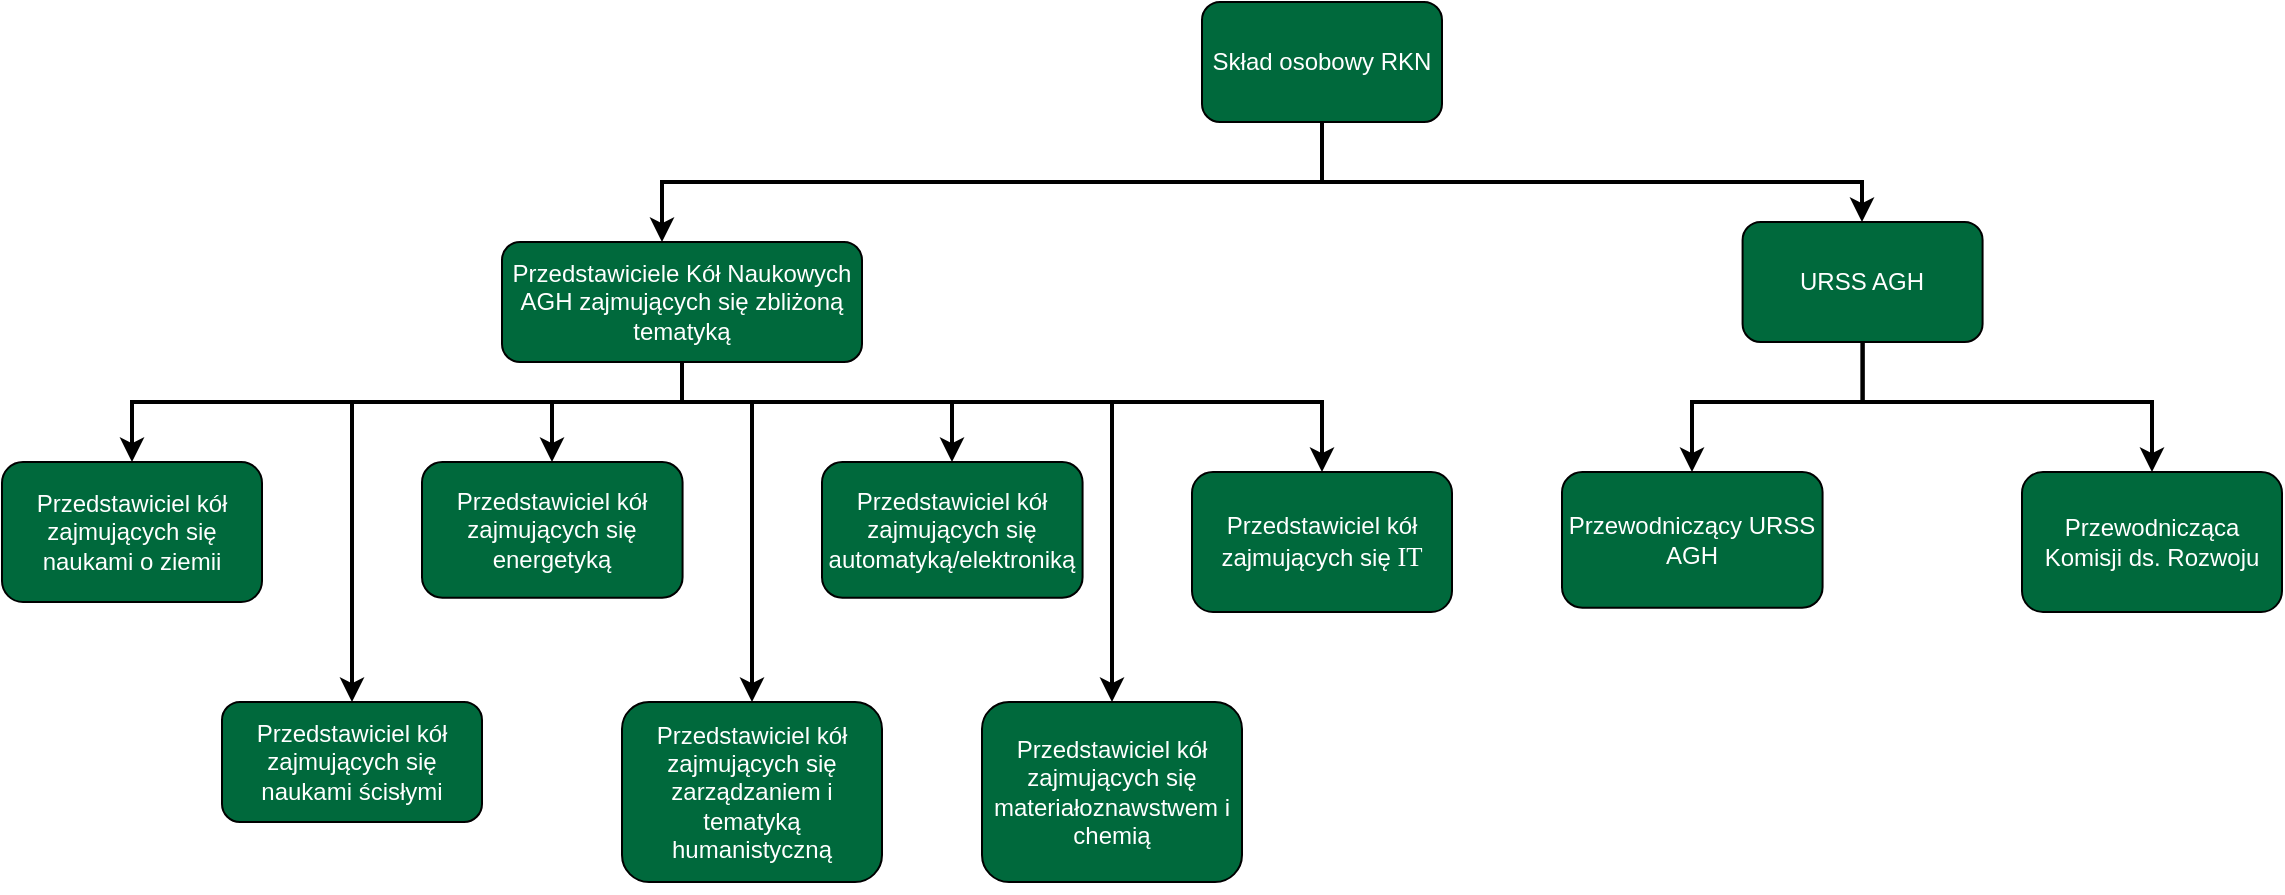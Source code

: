 <mxfile version="13.8.2" type="github">
  <diagram id="prtHgNgQTEPvFCAcTncT" name="Page-1">
    <mxGraphModel dx="2889" dy="1122" grid="1" gridSize="10" guides="1" tooltips="1" connect="1" arrows="1" fold="1" page="1" pageScale="1" pageWidth="827" pageHeight="1169" math="0" shadow="0">
      <root>
        <mxCell id="0" />
        <mxCell id="1" parent="0" />
        <mxCell id="IkY961-aOnDu3_AoUEnE-76" style="edgeStyle=orthogonalEdgeStyle;rounded=0;orthogonalLoop=1;jettySize=auto;html=1;strokeWidth=2;" edge="1" parent="1" source="IkY961-aOnDu3_AoUEnE-4" target="IkY961-aOnDu3_AoUEnE-64">
          <mxGeometry relative="1" as="geometry">
            <Array as="points">
              <mxPoint x="420" y="350" />
              <mxPoint x="90" y="350" />
            </Array>
          </mxGeometry>
        </mxCell>
        <mxCell id="IkY961-aOnDu3_AoUEnE-77" style="edgeStyle=orthogonalEdgeStyle;rounded=0;orthogonalLoop=1;jettySize=auto;html=1;jumpSize=13;strokeWidth=2;" edge="1" parent="1" source="IkY961-aOnDu3_AoUEnE-4" target="IkY961-aOnDu3_AoUEnE-65">
          <mxGeometry relative="1" as="geometry">
            <Array as="points">
              <mxPoint x="420" y="350" />
              <mxPoint x="690" y="350" />
            </Array>
          </mxGeometry>
        </mxCell>
        <mxCell id="IkY961-aOnDu3_AoUEnE-4" value="&lt;font color=&quot;#ffffff&quot;&gt;Skład osobowy RKN&lt;/font&gt;" style="rounded=1;whiteSpace=wrap;html=1;fillColor=#00693C;" vertex="1" parent="1">
          <mxGeometry x="360" y="260" width="120" height="60" as="geometry" />
        </mxCell>
        <mxCell id="IkY961-aOnDu3_AoUEnE-86" style="edgeStyle=orthogonalEdgeStyle;rounded=0;jumpSize=13;orthogonalLoop=1;jettySize=auto;html=1;strokeWidth=2;" edge="1" parent="1" source="IkY961-aOnDu3_AoUEnE-65" target="IkY961-aOnDu3_AoUEnE-48">
          <mxGeometry relative="1" as="geometry">
            <Array as="points">
              <mxPoint x="690" y="460" />
              <mxPoint x="605" y="460" />
            </Array>
          </mxGeometry>
        </mxCell>
        <mxCell id="IkY961-aOnDu3_AoUEnE-87" style="edgeStyle=orthogonalEdgeStyle;rounded=0;jumpSize=13;orthogonalLoop=1;jettySize=auto;html=1;strokeWidth=2;" edge="1" parent="1" source="IkY961-aOnDu3_AoUEnE-65" target="IkY961-aOnDu3_AoUEnE-46">
          <mxGeometry relative="1" as="geometry">
            <Array as="points">
              <mxPoint x="690" y="460" />
              <mxPoint x="835" y="460" />
            </Array>
          </mxGeometry>
        </mxCell>
        <mxCell id="IkY961-aOnDu3_AoUEnE-65" value="&lt;font color=&quot;#ffffff&quot;&gt;URSS AGH&lt;/font&gt;" style="rounded=1;whiteSpace=wrap;html=1;fillColor=#00693C;" vertex="1" parent="1">
          <mxGeometry x="630.29" y="370" width="120" height="60" as="geometry" />
        </mxCell>
        <mxCell id="IkY961-aOnDu3_AoUEnE-46" value="&lt;div&gt;&lt;font color=&quot;#ffffff&quot;&gt;Przewodnicząca Komisji ds. Rozwoju&lt;/font&gt;&lt;/div&gt;" style="rounded=1;whiteSpace=wrap;html=1;fillColor=#00693C;" vertex="1" parent="1">
          <mxGeometry x="770" y="495" width="130" height="70" as="geometry" />
        </mxCell>
        <mxCell id="IkY961-aOnDu3_AoUEnE-48" value="&lt;font color=&quot;#ffffff&quot;&gt;Przewodniczący URSS AGH&lt;/font&gt;" style="rounded=1;whiteSpace=wrap;html=1;fillColor=#00693C;" vertex="1" parent="1">
          <mxGeometry x="540" y="495" width="130.286" height="67.826" as="geometry" />
        </mxCell>
        <mxCell id="IkY961-aOnDu3_AoUEnE-53" value="&lt;font color=&quot;#ffffff&quot;&gt;Przedstawiciel kół zajmujących się automatyką/elektroniką&lt;/font&gt;" style="rounded=1;whiteSpace=wrap;html=1;fillColor=#00693C;" vertex="1" parent="1">
          <mxGeometry x="170" y="490" width="130.286" height="67.826" as="geometry" />
        </mxCell>
        <mxCell id="IkY961-aOnDu3_AoUEnE-79" style="edgeStyle=orthogonalEdgeStyle;rounded=0;jumpSize=13;orthogonalLoop=1;jettySize=auto;html=1;strokeWidth=2;" edge="1" parent="1" source="IkY961-aOnDu3_AoUEnE-64" target="IkY961-aOnDu3_AoUEnE-18">
          <mxGeometry relative="1" as="geometry">
            <Array as="points">
              <mxPoint x="100" y="460" />
              <mxPoint x="420" y="460" />
            </Array>
          </mxGeometry>
        </mxCell>
        <mxCell id="IkY961-aOnDu3_AoUEnE-80" style="edgeStyle=orthogonalEdgeStyle;rounded=0;jumpSize=13;orthogonalLoop=1;jettySize=auto;html=1;strokeWidth=2;" edge="1" parent="1" source="IkY961-aOnDu3_AoUEnE-64" target="IkY961-aOnDu3_AoUEnE-53">
          <mxGeometry relative="1" as="geometry">
            <Array as="points">
              <mxPoint x="100" y="460" />
              <mxPoint x="235" y="460" />
            </Array>
          </mxGeometry>
        </mxCell>
        <mxCell id="IkY961-aOnDu3_AoUEnE-81" style="edgeStyle=orthogonalEdgeStyle;rounded=0;jumpSize=13;orthogonalLoop=1;jettySize=auto;html=1;strokeWidth=2;" edge="1" parent="1" source="IkY961-aOnDu3_AoUEnE-64" target="IkY961-aOnDu3_AoUEnE-19">
          <mxGeometry relative="1" as="geometry">
            <Array as="points">
              <mxPoint x="100" y="460" />
              <mxPoint x="35" y="460" />
            </Array>
          </mxGeometry>
        </mxCell>
        <mxCell id="IkY961-aOnDu3_AoUEnE-82" style="edgeStyle=orthogonalEdgeStyle;rounded=0;jumpSize=13;orthogonalLoop=1;jettySize=auto;html=1;strokeWidth=2;" edge="1" parent="1" source="IkY961-aOnDu3_AoUEnE-64" target="IkY961-aOnDu3_AoUEnE-23">
          <mxGeometry relative="1" as="geometry">
            <Array as="points">
              <mxPoint x="100" y="460" />
              <mxPoint x="-175" y="460" />
            </Array>
          </mxGeometry>
        </mxCell>
        <mxCell id="IkY961-aOnDu3_AoUEnE-83" style="edgeStyle=orthogonalEdgeStyle;rounded=0;jumpSize=13;orthogonalLoop=1;jettySize=auto;html=1;entryX=0.5;entryY=0;entryDx=0;entryDy=0;strokeWidth=2;" edge="1" parent="1" source="IkY961-aOnDu3_AoUEnE-64" target="IkY961-aOnDu3_AoUEnE-61">
          <mxGeometry relative="1" as="geometry">
            <Array as="points">
              <mxPoint x="100" y="460" />
              <mxPoint x="-65" y="460" />
            </Array>
          </mxGeometry>
        </mxCell>
        <mxCell id="IkY961-aOnDu3_AoUEnE-84" style="edgeStyle=orthogonalEdgeStyle;rounded=0;jumpSize=13;orthogonalLoop=1;jettySize=auto;html=1;strokeWidth=2;" edge="1" parent="1" source="IkY961-aOnDu3_AoUEnE-64" target="IkY961-aOnDu3_AoUEnE-22">
          <mxGeometry relative="1" as="geometry">
            <Array as="points">
              <mxPoint x="100" y="460" />
              <mxPoint x="135" y="460" />
            </Array>
          </mxGeometry>
        </mxCell>
        <mxCell id="IkY961-aOnDu3_AoUEnE-85" style="edgeStyle=orthogonalEdgeStyle;rounded=0;jumpSize=13;orthogonalLoop=1;jettySize=auto;html=1;strokeWidth=2;" edge="1" parent="1" source="IkY961-aOnDu3_AoUEnE-64" target="IkY961-aOnDu3_AoUEnE-25">
          <mxGeometry relative="1" as="geometry">
            <Array as="points">
              <mxPoint x="100" y="460" />
              <mxPoint x="315" y="460" />
            </Array>
          </mxGeometry>
        </mxCell>
        <mxCell id="IkY961-aOnDu3_AoUEnE-64" value="&lt;font color=&quot;#ffffff&quot;&gt;&lt;span style=&quot;font-family: &amp;#34;helvetica&amp;#34; ; font-size: 12px ; font-style: normal ; font-weight: 400 ; letter-spacing: normal ; text-align: center ; text-indent: 0px ; text-transform: none ; word-spacing: 0px ; display: inline ; float: none&quot;&gt;Przedstawiciele Kół Naukowych AGH zajmujących się zbliżoną tematyką&lt;/span&gt;&lt;br&gt;&lt;/font&gt;" style="rounded=1;whiteSpace=wrap;html=1;fillColor=#00693C;" vertex="1" parent="1">
          <mxGeometry x="10" y="380" width="180" height="60" as="geometry" />
        </mxCell>
        <mxCell id="IkY961-aOnDu3_AoUEnE-18" value="&lt;font color=&quot;#ffffff&quot;&gt;Przedstawiciel kół zajmujących się&amp;nbsp;&lt;span id=&quot;docs-internal-guid-c864b5bb-7fff-05d9-7447-67477e5605bd&quot;&gt;&lt;span style=&quot;font-size: 10pt ; font-family: &amp;#34;verdana&amp;#34; ; background-color: transparent ; vertical-align: baseline&quot;&gt;IT&lt;/span&gt;&lt;/span&gt;&lt;/font&gt;" style="rounded=1;whiteSpace=wrap;html=1;fillColor=#00693C;" vertex="1" parent="1">
          <mxGeometry x="355" y="495" width="130" height="70" as="geometry" />
        </mxCell>
        <mxCell id="IkY961-aOnDu3_AoUEnE-19" value="&lt;font color=&quot;#ffffff&quot;&gt;Przedstawiciel kół zajmujących się energetyką&lt;/font&gt;" style="rounded=1;whiteSpace=wrap;html=1;fillColor=#00693C;" vertex="1" parent="1">
          <mxGeometry x="-30" y="490" width="130.286" height="67.826" as="geometry" />
        </mxCell>
        <mxCell id="IkY961-aOnDu3_AoUEnE-22" value="&lt;div&gt;&lt;span&gt;&lt;font color=&quot;#ffffff&quot;&gt;&lt;br&gt;&lt;/font&gt;&lt;/span&gt;&lt;/div&gt;&lt;div&gt;&lt;font color=&quot;#ffffff&quot;&gt;&lt;span&gt;Przedstawiciel kół zajmujących się z&lt;/span&gt;&lt;span&gt;arządzaniem i tematyką humanistyczną&lt;/span&gt;&lt;/font&gt;&lt;/div&gt;&lt;span&gt;&lt;br&gt;&lt;/span&gt;" style="rounded=1;whiteSpace=wrap;html=1;fillColor=#00693C;" vertex="1" parent="1">
          <mxGeometry x="70" y="610" width="130" height="90" as="geometry" />
        </mxCell>
        <mxCell id="IkY961-aOnDu3_AoUEnE-23" value="&lt;font color=&quot;#ffffff&quot;&gt;Przedstawiciel kół zajmujących się naukami o ziemii&lt;/font&gt;" style="rounded=1;whiteSpace=wrap;html=1;fillColor=#00693C;" vertex="1" parent="1">
          <mxGeometry x="-240" y="490" width="130" height="70" as="geometry" />
        </mxCell>
        <mxCell id="IkY961-aOnDu3_AoUEnE-25" value="&lt;font color=&quot;#ffffff&quot;&gt;&lt;br&gt;Przedstawiciel kół zajmujących się m&lt;/font&gt;&lt;span&gt;&lt;font color=&quot;#ffffff&quot;&gt;ateriałoznawstwem i chemią&lt;br&gt;&lt;/font&gt;&lt;br&gt;&lt;/span&gt;" style="rounded=1;whiteSpace=wrap;html=1;fillColor=#00693C;" vertex="1" parent="1">
          <mxGeometry x="250" y="610" width="130" height="90" as="geometry" />
        </mxCell>
        <mxCell id="IkY961-aOnDu3_AoUEnE-61" value="&lt;span style=&quot;color: rgb(255 , 255 , 255)&quot;&gt;Przedstawiciel kół zajmujących się naukami ścisłymi&lt;/span&gt;&lt;span&gt;&lt;br&gt;&lt;/span&gt;" style="rounded=1;whiteSpace=wrap;html=1;fillColor=#00693C;" vertex="1" parent="1">
          <mxGeometry x="-130" y="610" width="130" height="60" as="geometry" />
        </mxCell>
      </root>
    </mxGraphModel>
  </diagram>
</mxfile>
